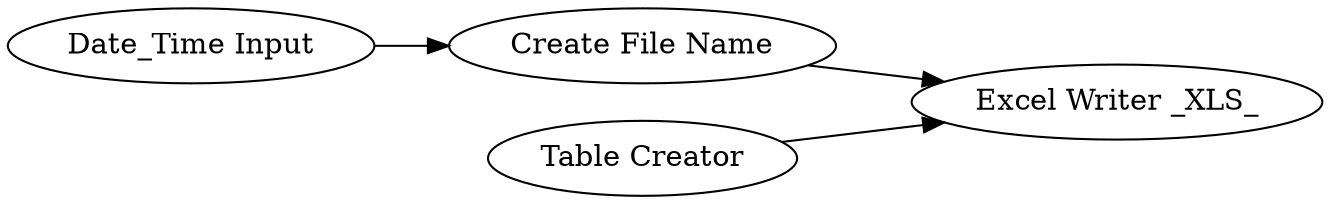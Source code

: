 digraph {
	1 [label="Date_Time Input"]
	2 [label="Table Creator"]
	3 [label="Create File Name"]
	4 [label="Excel Writer _XLS_"]
	1 -> 3
	2 -> 4
	3 -> 4
	rankdir=LR
}
